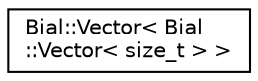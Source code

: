 digraph "Graphical Class Hierarchy"
{
  edge [fontname="Helvetica",fontsize="10",labelfontname="Helvetica",labelfontsize="10"];
  node [fontname="Helvetica",fontsize="10",shape=record];
  rankdir="LR";
  Node1 [label="Bial::Vector\< Bial\l::Vector\< size_t \> \>",height=0.2,width=0.4,color="black", fillcolor="white", style="filled",URL="$class_bial_1_1_vector.html"];
}
